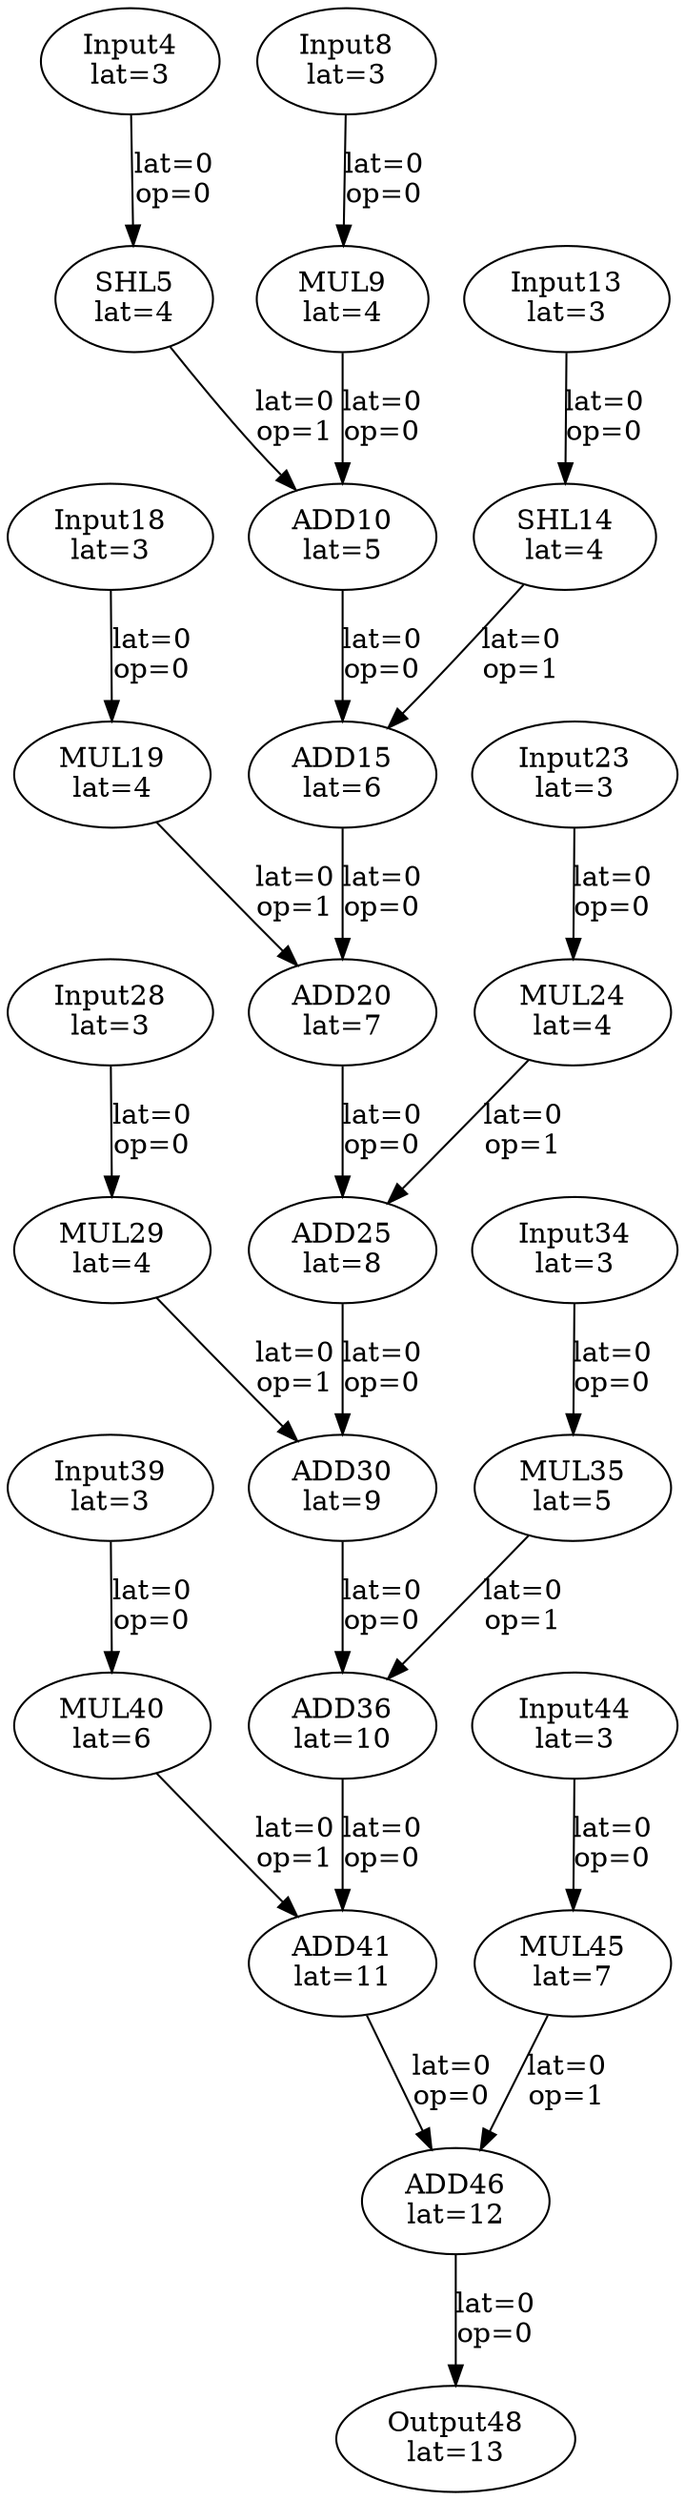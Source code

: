 Digraph G {
"Input4"[label = "\N\nlat=3"];
"SHL5"[label = "\N\nlat=4"];
"Input4"->"SHL5"[label = "lat=0\nop=0"];
"Input8"[label = "\N\nlat=3"];
"MUL9"[label = "\N\nlat=4"];
"Input8"->"MUL9"[label = "lat=0\nop=0"];
"ADD10"[label = "\N\nlat=5"];
"MUL9"->"ADD10"[label = "lat=0\nop=0"];
"SHL5"->"ADD10"[label = "lat=0\nop=1"];
"Input13"[label = "\N\nlat=3"];
"SHL14"[label = "\N\nlat=4"];
"Input13"->"SHL14"[label = "lat=0\nop=0"];
"ADD15"[label = "\N\nlat=6"];
"ADD10"->"ADD15"[label = "lat=0\nop=0"];
"SHL14"->"ADD15"[label = "lat=0\nop=1"];
"Input18"[label = "\N\nlat=3"];
"MUL19"[label = "\N\nlat=4"];
"Input18"->"MUL19"[label = "lat=0\nop=0"];
"ADD20"[label = "\N\nlat=7"];
"ADD15"->"ADD20"[label = "lat=0\nop=0"];
"MUL19"->"ADD20"[label = "lat=0\nop=1"];
"Input23"[label = "\N\nlat=3"];
"MUL24"[label = "\N\nlat=4"];
"Input23"->"MUL24"[label = "lat=0\nop=0"];
"ADD25"[label = "\N\nlat=8"];
"ADD20"->"ADD25"[label = "lat=0\nop=0"];
"MUL24"->"ADD25"[label = "lat=0\nop=1"];
"Input28"[label = "\N\nlat=3"];
"MUL29"[label = "\N\nlat=4"];
"Input28"->"MUL29"[label = "lat=0\nop=0"];
"ADD30"[label = "\N\nlat=9"];
"ADD25"->"ADD30"[label = "lat=0\nop=0"];
"MUL29"->"ADD30"[label = "lat=0\nop=1"];
"Input34"[label = "\N\nlat=3"];
"MUL35"[label = "\N\nlat=5"];
"Input34"->"MUL35"[label = "lat=0\nop=0"];
"ADD36"[label = "\N\nlat=10"];
"ADD30"->"ADD36"[label = "lat=0\nop=0"];
"MUL35"->"ADD36"[label = "lat=0\nop=1"];
"Input39"[label = "\N\nlat=3"];
"MUL40"[label = "\N\nlat=6"];
"Input39"->"MUL40"[label = "lat=0\nop=0"];
"ADD41"[label = "\N\nlat=11"];
"ADD36"->"ADD41"[label = "lat=0\nop=0"];
"MUL40"->"ADD41"[label = "lat=0\nop=1"];
"Input44"[label = "\N\nlat=3"];
"MUL45"[label = "\N\nlat=7"];
"Input44"->"MUL45"[label = "lat=0\nop=0"];
"ADD46"[label = "\N\nlat=12"];
"ADD41"->"ADD46"[label = "lat=0\nop=0"];
"MUL45"->"ADD46"[label = "lat=0\nop=1"];
"Output48"[label = "\N\nlat=13"];
"ADD46"->"Output48"[label = "lat=0\nop=0"];
}
